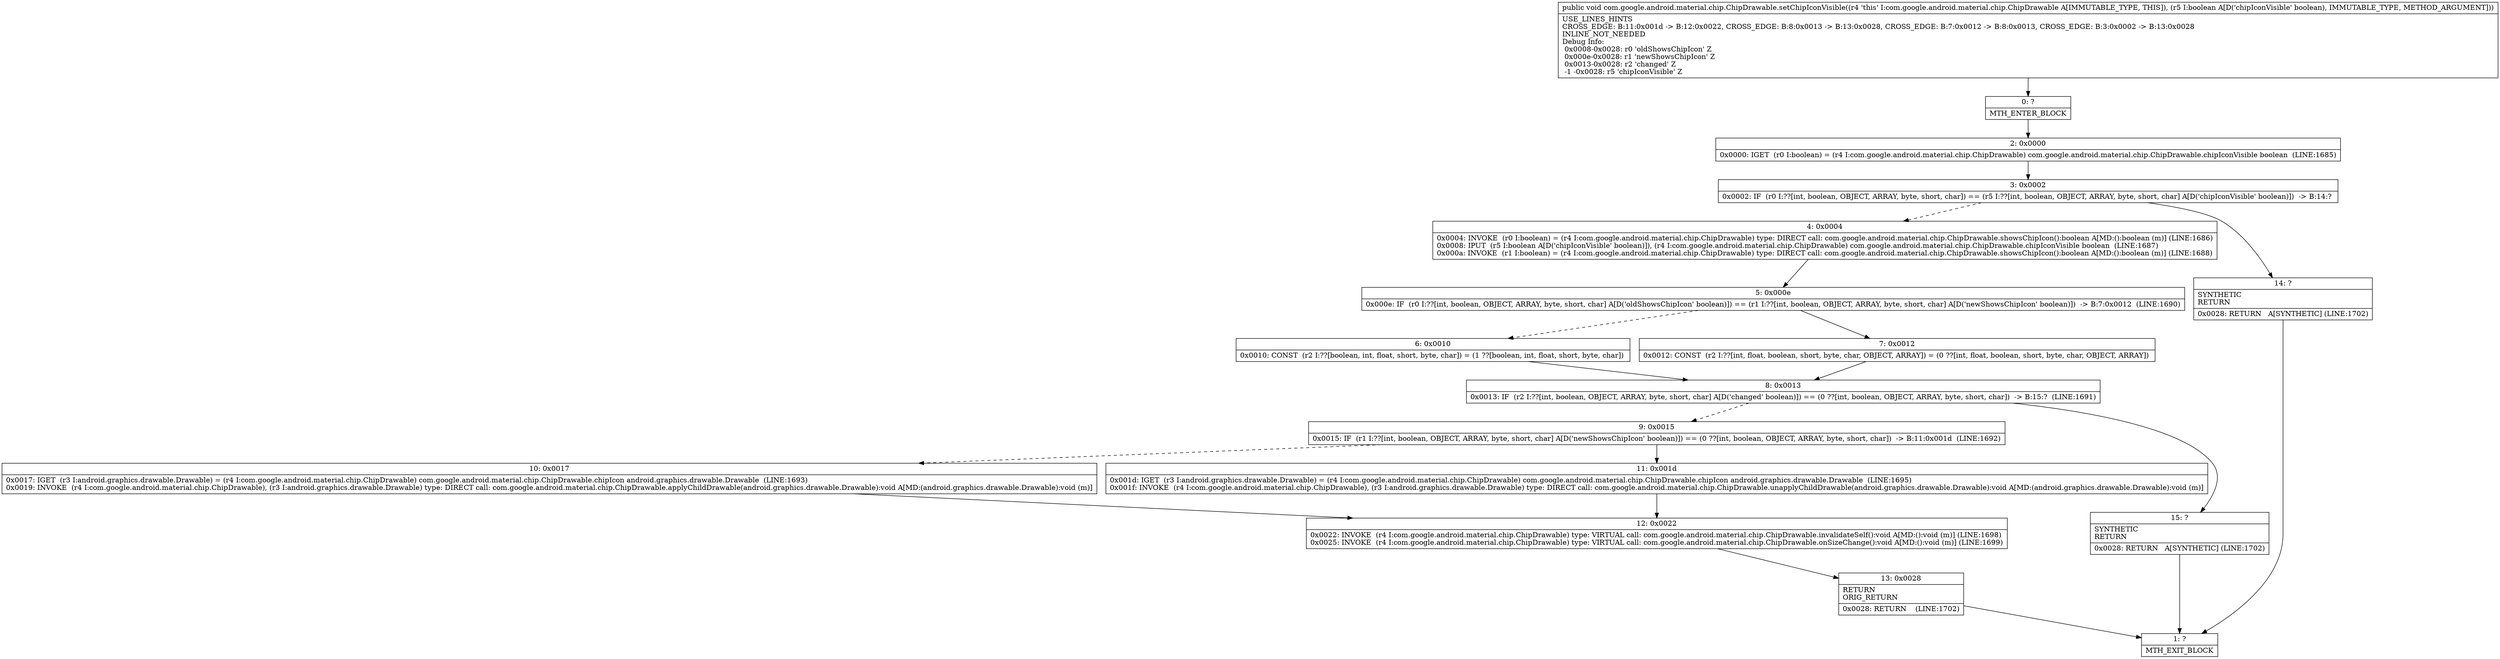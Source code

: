 digraph "CFG forcom.google.android.material.chip.ChipDrawable.setChipIconVisible(Z)V" {
Node_0 [shape=record,label="{0\:\ ?|MTH_ENTER_BLOCK\l}"];
Node_2 [shape=record,label="{2\:\ 0x0000|0x0000: IGET  (r0 I:boolean) = (r4 I:com.google.android.material.chip.ChipDrawable) com.google.android.material.chip.ChipDrawable.chipIconVisible boolean  (LINE:1685)\l}"];
Node_3 [shape=record,label="{3\:\ 0x0002|0x0002: IF  (r0 I:??[int, boolean, OBJECT, ARRAY, byte, short, char]) == (r5 I:??[int, boolean, OBJECT, ARRAY, byte, short, char] A[D('chipIconVisible' boolean)])  \-\> B:14:? \l}"];
Node_4 [shape=record,label="{4\:\ 0x0004|0x0004: INVOKE  (r0 I:boolean) = (r4 I:com.google.android.material.chip.ChipDrawable) type: DIRECT call: com.google.android.material.chip.ChipDrawable.showsChipIcon():boolean A[MD:():boolean (m)] (LINE:1686)\l0x0008: IPUT  (r5 I:boolean A[D('chipIconVisible' boolean)]), (r4 I:com.google.android.material.chip.ChipDrawable) com.google.android.material.chip.ChipDrawable.chipIconVisible boolean  (LINE:1687)\l0x000a: INVOKE  (r1 I:boolean) = (r4 I:com.google.android.material.chip.ChipDrawable) type: DIRECT call: com.google.android.material.chip.ChipDrawable.showsChipIcon():boolean A[MD:():boolean (m)] (LINE:1688)\l}"];
Node_5 [shape=record,label="{5\:\ 0x000e|0x000e: IF  (r0 I:??[int, boolean, OBJECT, ARRAY, byte, short, char] A[D('oldShowsChipIcon' boolean)]) == (r1 I:??[int, boolean, OBJECT, ARRAY, byte, short, char] A[D('newShowsChipIcon' boolean)])  \-\> B:7:0x0012  (LINE:1690)\l}"];
Node_6 [shape=record,label="{6\:\ 0x0010|0x0010: CONST  (r2 I:??[boolean, int, float, short, byte, char]) = (1 ??[boolean, int, float, short, byte, char]) \l}"];
Node_8 [shape=record,label="{8\:\ 0x0013|0x0013: IF  (r2 I:??[int, boolean, OBJECT, ARRAY, byte, short, char] A[D('changed' boolean)]) == (0 ??[int, boolean, OBJECT, ARRAY, byte, short, char])  \-\> B:15:?  (LINE:1691)\l}"];
Node_9 [shape=record,label="{9\:\ 0x0015|0x0015: IF  (r1 I:??[int, boolean, OBJECT, ARRAY, byte, short, char] A[D('newShowsChipIcon' boolean)]) == (0 ??[int, boolean, OBJECT, ARRAY, byte, short, char])  \-\> B:11:0x001d  (LINE:1692)\l}"];
Node_10 [shape=record,label="{10\:\ 0x0017|0x0017: IGET  (r3 I:android.graphics.drawable.Drawable) = (r4 I:com.google.android.material.chip.ChipDrawable) com.google.android.material.chip.ChipDrawable.chipIcon android.graphics.drawable.Drawable  (LINE:1693)\l0x0019: INVOKE  (r4 I:com.google.android.material.chip.ChipDrawable), (r3 I:android.graphics.drawable.Drawable) type: DIRECT call: com.google.android.material.chip.ChipDrawable.applyChildDrawable(android.graphics.drawable.Drawable):void A[MD:(android.graphics.drawable.Drawable):void (m)]\l}"];
Node_12 [shape=record,label="{12\:\ 0x0022|0x0022: INVOKE  (r4 I:com.google.android.material.chip.ChipDrawable) type: VIRTUAL call: com.google.android.material.chip.ChipDrawable.invalidateSelf():void A[MD:():void (m)] (LINE:1698)\l0x0025: INVOKE  (r4 I:com.google.android.material.chip.ChipDrawable) type: VIRTUAL call: com.google.android.material.chip.ChipDrawable.onSizeChange():void A[MD:():void (m)] (LINE:1699)\l}"];
Node_13 [shape=record,label="{13\:\ 0x0028|RETURN\lORIG_RETURN\l|0x0028: RETURN    (LINE:1702)\l}"];
Node_1 [shape=record,label="{1\:\ ?|MTH_EXIT_BLOCK\l}"];
Node_11 [shape=record,label="{11\:\ 0x001d|0x001d: IGET  (r3 I:android.graphics.drawable.Drawable) = (r4 I:com.google.android.material.chip.ChipDrawable) com.google.android.material.chip.ChipDrawable.chipIcon android.graphics.drawable.Drawable  (LINE:1695)\l0x001f: INVOKE  (r4 I:com.google.android.material.chip.ChipDrawable), (r3 I:android.graphics.drawable.Drawable) type: DIRECT call: com.google.android.material.chip.ChipDrawable.unapplyChildDrawable(android.graphics.drawable.Drawable):void A[MD:(android.graphics.drawable.Drawable):void (m)]\l}"];
Node_15 [shape=record,label="{15\:\ ?|SYNTHETIC\lRETURN\l|0x0028: RETURN   A[SYNTHETIC] (LINE:1702)\l}"];
Node_7 [shape=record,label="{7\:\ 0x0012|0x0012: CONST  (r2 I:??[int, float, boolean, short, byte, char, OBJECT, ARRAY]) = (0 ??[int, float, boolean, short, byte, char, OBJECT, ARRAY]) \l}"];
Node_14 [shape=record,label="{14\:\ ?|SYNTHETIC\lRETURN\l|0x0028: RETURN   A[SYNTHETIC] (LINE:1702)\l}"];
MethodNode[shape=record,label="{public void com.google.android.material.chip.ChipDrawable.setChipIconVisible((r4 'this' I:com.google.android.material.chip.ChipDrawable A[IMMUTABLE_TYPE, THIS]), (r5 I:boolean A[D('chipIconVisible' boolean), IMMUTABLE_TYPE, METHOD_ARGUMENT]))  | USE_LINES_HINTS\lCROSS_EDGE: B:11:0x001d \-\> B:12:0x0022, CROSS_EDGE: B:8:0x0013 \-\> B:13:0x0028, CROSS_EDGE: B:7:0x0012 \-\> B:8:0x0013, CROSS_EDGE: B:3:0x0002 \-\> B:13:0x0028\lINLINE_NOT_NEEDED\lDebug Info:\l  0x0008\-0x0028: r0 'oldShowsChipIcon' Z\l  0x000e\-0x0028: r1 'newShowsChipIcon' Z\l  0x0013\-0x0028: r2 'changed' Z\l  \-1 \-0x0028: r5 'chipIconVisible' Z\l}"];
MethodNode -> Node_0;Node_0 -> Node_2;
Node_2 -> Node_3;
Node_3 -> Node_4[style=dashed];
Node_3 -> Node_14;
Node_4 -> Node_5;
Node_5 -> Node_6[style=dashed];
Node_5 -> Node_7;
Node_6 -> Node_8;
Node_8 -> Node_9[style=dashed];
Node_8 -> Node_15;
Node_9 -> Node_10[style=dashed];
Node_9 -> Node_11;
Node_10 -> Node_12;
Node_12 -> Node_13;
Node_13 -> Node_1;
Node_11 -> Node_12;
Node_15 -> Node_1;
Node_7 -> Node_8;
Node_14 -> Node_1;
}

